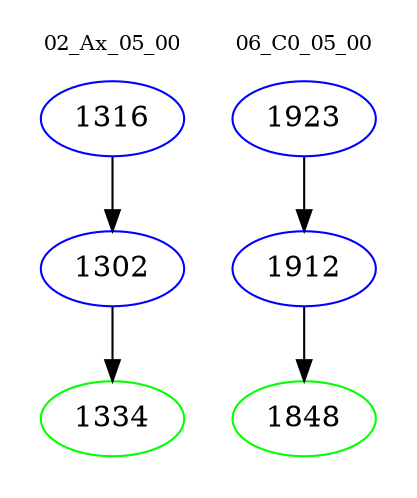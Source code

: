 digraph{
subgraph cluster_0 {
color = white
label = "02_Ax_05_00";
fontsize=10;
T0_1316 [label="1316", color="blue"]
T0_1316 -> T0_1302 [color="black"]
T0_1302 [label="1302", color="blue"]
T0_1302 -> T0_1334 [color="black"]
T0_1334 [label="1334", color="green"]
}
subgraph cluster_1 {
color = white
label = "06_C0_05_00";
fontsize=10;
T1_1923 [label="1923", color="blue"]
T1_1923 -> T1_1912 [color="black"]
T1_1912 [label="1912", color="blue"]
T1_1912 -> T1_1848 [color="black"]
T1_1848 [label="1848", color="green"]
}
}
